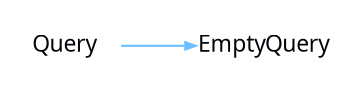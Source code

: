 digraph {
 rankdir = "LR"
 bgcolor = none;
 layout  = dot;
 edge [
   arrowsize = "0.5"
   color     = "#69BFFFFF"
 ]
 WQxFWSQ[
   shape    = none
   label    = "Query"
   margin   = "0.01"
   fontname = "Segoe UI"
   fontsize = "11"
   fontcolor= "#010509FF"
 ]
 dROFWSQ[
   shape    = none
   label    = "EmptyQuery"
   margin   = "0.01"
   fontname = "Segoe UI"
   fontsize = "11"
   fontcolor= "#010509FF"
 ]
 WQxFWSQ->dROFWSQ
}
